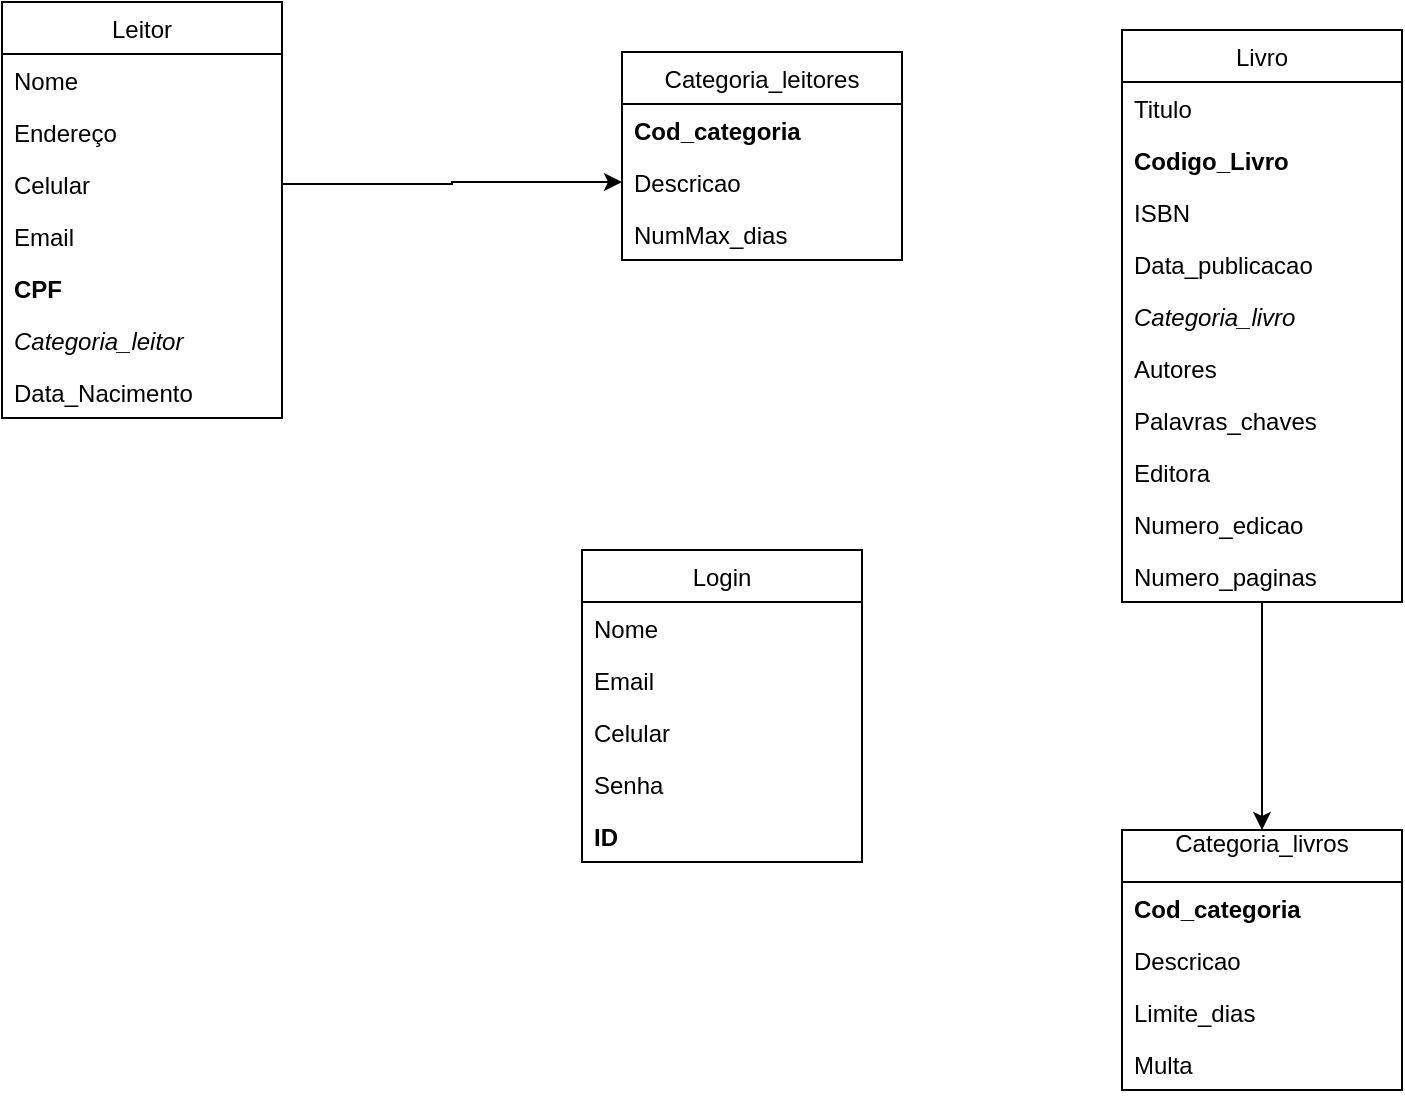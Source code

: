 <mxfile version="12.1.2" type="github" pages="1"><diagram id="YGhprMQPLGnw04Ex7F5G" name="Page-1"><mxGraphModel dx="1099" dy="713" grid="1" gridSize="10" guides="1" tooltips="1" connect="1" arrows="1" fold="1" page="1" pageScale="1" pageWidth="827" pageHeight="1169" math="0" shadow="0"><root><mxCell id="0"/><mxCell id="1" parent="0"/><mxCell id="AR4c0cWXHwiHbT8dw4Q5-1" value="Leitor" style="swimlane;fontStyle=0;childLayout=stackLayout;horizontal=1;startSize=26;fillColor=none;horizontalStack=0;resizeParent=1;resizeParentMax=0;resizeLast=0;collapsible=1;marginBottom=0;" vertex="1" parent="1"><mxGeometry x="20" y="26" width="140" height="208" as="geometry"/></mxCell><mxCell id="AR4c0cWXHwiHbT8dw4Q5-2" value="Nome&#10;" style="text;strokeColor=none;fillColor=none;align=left;verticalAlign=top;spacingLeft=4;spacingRight=4;overflow=hidden;rotatable=0;points=[[0,0.5],[1,0.5]];portConstraint=eastwest;" vertex="1" parent="AR4c0cWXHwiHbT8dw4Q5-1"><mxGeometry y="26" width="140" height="26" as="geometry"/></mxCell><mxCell id="AR4c0cWXHwiHbT8dw4Q5-5" value="Endereço" style="text;strokeColor=none;fillColor=none;align=left;verticalAlign=top;spacingLeft=4;spacingRight=4;overflow=hidden;rotatable=0;points=[[0,0.5],[1,0.5]];portConstraint=eastwest;" vertex="1" parent="AR4c0cWXHwiHbT8dw4Q5-1"><mxGeometry y="52" width="140" height="26" as="geometry"/></mxCell><mxCell id="AR4c0cWXHwiHbT8dw4Q5-8" value="Celular" style="text;strokeColor=none;fillColor=none;align=left;verticalAlign=top;spacingLeft=4;spacingRight=4;overflow=hidden;rotatable=0;points=[[0,0.5],[1,0.5]];portConstraint=eastwest;" vertex="1" parent="AR4c0cWXHwiHbT8dw4Q5-1"><mxGeometry y="78" width="140" height="26" as="geometry"/></mxCell><mxCell id="AR4c0cWXHwiHbT8dw4Q5-6" value="Email" style="text;strokeColor=none;fillColor=none;align=left;verticalAlign=top;spacingLeft=4;spacingRight=4;overflow=hidden;rotatable=0;points=[[0,0.5],[1,0.5]];portConstraint=eastwest;" vertex="1" parent="AR4c0cWXHwiHbT8dw4Q5-1"><mxGeometry y="104" width="140" height="26" as="geometry"/></mxCell><mxCell id="AR4c0cWXHwiHbT8dw4Q5-9" value="CPF" style="text;strokeColor=none;fillColor=none;align=left;verticalAlign=top;spacingLeft=4;spacingRight=4;overflow=hidden;rotatable=0;points=[[0,0.5],[1,0.5]];portConstraint=eastwest;fontStyle=1" vertex="1" parent="AR4c0cWXHwiHbT8dw4Q5-1"><mxGeometry y="130" width="140" height="26" as="geometry"/></mxCell><mxCell id="AR4c0cWXHwiHbT8dw4Q5-12" value="Categoria_leitor" style="text;strokeColor=none;fillColor=none;align=left;verticalAlign=top;spacingLeft=4;spacingRight=4;overflow=hidden;rotatable=0;points=[[0,0.5],[1,0.5]];portConstraint=eastwest;fontStyle=2;movable=1;resizable=1;deletable=1;editable=1;connectable=1;" vertex="1" parent="AR4c0cWXHwiHbT8dw4Q5-1"><mxGeometry y="156" width="140" height="26" as="geometry"/></mxCell><mxCell id="AR4c0cWXHwiHbT8dw4Q5-14" value="Data_Nacimento" style="text;strokeColor=none;fillColor=none;align=left;verticalAlign=top;spacingLeft=4;spacingRight=4;overflow=hidden;rotatable=0;points=[[0,0.5],[1,0.5]];portConstraint=eastwest;" vertex="1" parent="AR4c0cWXHwiHbT8dw4Q5-1"><mxGeometry y="182" width="140" height="26" as="geometry"/></mxCell><mxCell id="AR4c0cWXHwiHbT8dw4Q5-71" value="" style="edgeStyle=orthogonalEdgeStyle;rounded=0;orthogonalLoop=1;jettySize=auto;html=1;entryX=0.5;entryY=0;entryDx=0;entryDy=0;" edge="1" parent="1" source="AR4c0cWXHwiHbT8dw4Q5-15" target="AR4c0cWXHwiHbT8dw4Q5-47"><mxGeometry relative="1" as="geometry"><mxPoint x="650" y="440" as="targetPoint"/></mxGeometry></mxCell><mxCell id="AR4c0cWXHwiHbT8dw4Q5-15" value="Livro" style="swimlane;fontStyle=0;childLayout=stackLayout;horizontal=1;startSize=26;fillColor=none;horizontalStack=0;resizeParent=1;resizeParentMax=0;resizeLast=0;collapsible=1;marginBottom=0;" vertex="1" parent="1"><mxGeometry x="580" y="40" width="140" height="286" as="geometry"/></mxCell><mxCell id="AR4c0cWXHwiHbT8dw4Q5-16" value="Titulo" style="text;strokeColor=none;fillColor=none;align=left;verticalAlign=top;spacingLeft=4;spacingRight=4;overflow=hidden;rotatable=0;points=[[0,0.5],[1,0.5]];portConstraint=eastwest;" vertex="1" parent="AR4c0cWXHwiHbT8dw4Q5-15"><mxGeometry y="26" width="140" height="26" as="geometry"/></mxCell><mxCell id="AR4c0cWXHwiHbT8dw4Q5-17" value="Codigo_Livro" style="text;strokeColor=none;fillColor=none;align=left;verticalAlign=top;spacingLeft=4;spacingRight=4;overflow=hidden;rotatable=0;points=[[0,0.5],[1,0.5]];portConstraint=eastwest;fontStyle=1" vertex="1" parent="AR4c0cWXHwiHbT8dw4Q5-15"><mxGeometry y="52" width="140" height="26" as="geometry"/></mxCell><mxCell id="AR4c0cWXHwiHbT8dw4Q5-18" value="ISBN" style="text;strokeColor=none;fillColor=none;align=left;verticalAlign=top;spacingLeft=4;spacingRight=4;overflow=hidden;rotatable=0;points=[[0,0.5],[1,0.5]];portConstraint=eastwest;fontStyle=0" vertex="1" parent="AR4c0cWXHwiHbT8dw4Q5-15"><mxGeometry y="78" width="140" height="26" as="geometry"/></mxCell><mxCell id="AR4c0cWXHwiHbT8dw4Q5-21" value="Data_publicacao" style="text;strokeColor=none;fillColor=none;align=left;verticalAlign=top;spacingLeft=4;spacingRight=4;overflow=hidden;rotatable=0;points=[[0,0.5],[1,0.5]];portConstraint=eastwest;fontStyle=0;movable=1;resizable=1;deletable=1;editable=1;connectable=1;" vertex="1" parent="AR4c0cWXHwiHbT8dw4Q5-15"><mxGeometry y="104" width="140" height="26" as="geometry"/></mxCell><mxCell id="AR4c0cWXHwiHbT8dw4Q5-19" value="Categoria_livro" style="text;strokeColor=none;fillColor=none;align=left;verticalAlign=top;spacingLeft=4;spacingRight=4;overflow=hidden;rotatable=0;points=[[0,0.5],[1,0.5]];portConstraint=eastwest;fontStyle=2" vertex="1" parent="AR4c0cWXHwiHbT8dw4Q5-15"><mxGeometry y="130" width="140" height="26" as="geometry"/></mxCell><mxCell id="AR4c0cWXHwiHbT8dw4Q5-20" value="Autores" style="text;strokeColor=none;fillColor=none;align=left;verticalAlign=top;spacingLeft=4;spacingRight=4;overflow=hidden;rotatable=0;points=[[0,0.5],[1,0.5]];portConstraint=eastwest;fontStyle=0" vertex="1" parent="AR4c0cWXHwiHbT8dw4Q5-15"><mxGeometry y="156" width="140" height="26" as="geometry"/></mxCell><mxCell id="AR4c0cWXHwiHbT8dw4Q5-22" value="Palavras_chaves" style="text;strokeColor=none;fillColor=none;align=left;verticalAlign=top;spacingLeft=4;spacingRight=4;overflow=hidden;rotatable=0;points=[[0,0.5],[1,0.5]];portConstraint=eastwest;" vertex="1" parent="AR4c0cWXHwiHbT8dw4Q5-15"><mxGeometry y="182" width="140" height="26" as="geometry"/></mxCell><mxCell id="AR4c0cWXHwiHbT8dw4Q5-23" value="Editora" style="text;strokeColor=none;fillColor=none;align=left;verticalAlign=top;spacingLeft=4;spacingRight=4;overflow=hidden;rotatable=0;points=[[0,0.5],[1,0.5]];portConstraint=eastwest;fontStyle=0;movable=1;resizable=1;deletable=1;editable=1;connectable=1;" vertex="1" parent="AR4c0cWXHwiHbT8dw4Q5-15"><mxGeometry y="208" width="140" height="26" as="geometry"/></mxCell><mxCell id="AR4c0cWXHwiHbT8dw4Q5-33" value="Numero_edicao" style="text;strokeColor=none;fillColor=none;align=left;verticalAlign=top;spacingLeft=4;spacingRight=4;overflow=hidden;rotatable=0;points=[[0,0.5],[1,0.5]];portConstraint=eastwest;fontStyle=0;movable=1;resizable=1;deletable=1;editable=1;connectable=1;" vertex="1" parent="AR4c0cWXHwiHbT8dw4Q5-15"><mxGeometry y="234" width="140" height="26" as="geometry"/></mxCell><mxCell id="AR4c0cWXHwiHbT8dw4Q5-34" value="Numero_paginas" style="text;strokeColor=none;fillColor=none;align=left;verticalAlign=top;spacingLeft=4;spacingRight=4;overflow=hidden;rotatable=0;points=[[0,0.5],[1,0.5]];portConstraint=eastwest;fontStyle=0;movable=1;resizable=1;deletable=1;editable=1;connectable=1;" vertex="1" parent="AR4c0cWXHwiHbT8dw4Q5-15"><mxGeometry y="260" width="140" height="26" as="geometry"/></mxCell><mxCell id="AR4c0cWXHwiHbT8dw4Q5-39" value="Categoria_leitores" style="swimlane;fontStyle=0;childLayout=stackLayout;horizontal=1;startSize=26;fillColor=none;horizontalStack=0;resizeParent=1;resizeParentMax=0;resizeLast=0;collapsible=1;marginBottom=0;" vertex="1" parent="1"><mxGeometry x="330" y="51" width="140" height="104" as="geometry"/></mxCell><mxCell id="AR4c0cWXHwiHbT8dw4Q5-40" value="Cod_categoria" style="text;strokeColor=none;fillColor=none;align=left;verticalAlign=top;spacingLeft=4;spacingRight=4;overflow=hidden;rotatable=0;points=[[0,0.5],[1,0.5]];portConstraint=eastwest;fontStyle=1" vertex="1" parent="AR4c0cWXHwiHbT8dw4Q5-39"><mxGeometry y="26" width="140" height="26" as="geometry"/></mxCell><mxCell id="AR4c0cWXHwiHbT8dw4Q5-41" value="Descricao" style="text;strokeColor=none;fillColor=none;align=left;verticalAlign=top;spacingLeft=4;spacingRight=4;overflow=hidden;rotatable=0;points=[[0,0.5],[1,0.5]];portConstraint=eastwest;" vertex="1" parent="AR4c0cWXHwiHbT8dw4Q5-39"><mxGeometry y="52" width="140" height="26" as="geometry"/></mxCell><mxCell id="AR4c0cWXHwiHbT8dw4Q5-42" value="NumMax_dias" style="text;strokeColor=none;fillColor=none;align=left;verticalAlign=top;spacingLeft=4;spacingRight=4;overflow=hidden;rotatable=0;points=[[0,0.5],[1,0.5]];portConstraint=eastwest;" vertex="1" parent="AR4c0cWXHwiHbT8dw4Q5-39"><mxGeometry y="78" width="140" height="26" as="geometry"/></mxCell><mxCell id="AR4c0cWXHwiHbT8dw4Q5-47" value="Categoria_livros&#10;" style="swimlane;fontStyle=0;childLayout=stackLayout;horizontal=1;startSize=26;fillColor=none;horizontalStack=0;resizeParent=1;resizeParentMax=0;resizeLast=0;collapsible=1;marginBottom=0;" vertex="1" parent="1"><mxGeometry x="580" y="440" width="140" height="130" as="geometry"/></mxCell><mxCell id="AR4c0cWXHwiHbT8dw4Q5-48" value="Cod_categoria" style="text;strokeColor=none;fillColor=none;align=left;verticalAlign=top;spacingLeft=4;spacingRight=4;overflow=hidden;rotatable=0;points=[[0,0.5],[1,0.5]];portConstraint=eastwest;fontStyle=1" vertex="1" parent="AR4c0cWXHwiHbT8dw4Q5-47"><mxGeometry y="26" width="140" height="26" as="geometry"/></mxCell><mxCell id="AR4c0cWXHwiHbT8dw4Q5-49" value="Descricao" style="text;strokeColor=none;fillColor=none;align=left;verticalAlign=top;spacingLeft=4;spacingRight=4;overflow=hidden;rotatable=0;points=[[0,0.5],[1,0.5]];portConstraint=eastwest;" vertex="1" parent="AR4c0cWXHwiHbT8dw4Q5-47"><mxGeometry y="52" width="140" height="26" as="geometry"/></mxCell><mxCell id="AR4c0cWXHwiHbT8dw4Q5-50" value="Limite_dias" style="text;strokeColor=none;fillColor=none;align=left;verticalAlign=top;spacingLeft=4;spacingRight=4;overflow=hidden;rotatable=0;points=[[0,0.5],[1,0.5]];portConstraint=eastwest;" vertex="1" parent="AR4c0cWXHwiHbT8dw4Q5-47"><mxGeometry y="78" width="140" height="26" as="geometry"/></mxCell><mxCell id="AR4c0cWXHwiHbT8dw4Q5-51" value="Multa" style="text;strokeColor=none;fillColor=none;align=left;verticalAlign=top;spacingLeft=4;spacingRight=4;overflow=hidden;rotatable=0;points=[[0,0.5],[1,0.5]];portConstraint=eastwest;" vertex="1" parent="AR4c0cWXHwiHbT8dw4Q5-47"><mxGeometry y="104" width="140" height="26" as="geometry"/></mxCell><mxCell id="AR4c0cWXHwiHbT8dw4Q5-58" style="edgeStyle=orthogonalEdgeStyle;rounded=0;orthogonalLoop=1;jettySize=auto;html=1;exitX=1;exitY=0.5;exitDx=0;exitDy=0;" edge="1" parent="1" source="AR4c0cWXHwiHbT8dw4Q5-8" target="AR4c0cWXHwiHbT8dw4Q5-41"><mxGeometry relative="1" as="geometry"/></mxCell><mxCell id="AR4c0cWXHwiHbT8dw4Q5-82" value="Login" style="swimlane;fontStyle=0;childLayout=stackLayout;horizontal=1;startSize=26;fillColor=none;horizontalStack=0;resizeParent=1;resizeParentMax=0;resizeLast=0;collapsible=1;marginBottom=0;" vertex="1" parent="1"><mxGeometry x="310" y="300" width="140" height="156" as="geometry"/></mxCell><mxCell id="AR4c0cWXHwiHbT8dw4Q5-83" value="Nome&#10;" style="text;strokeColor=none;fillColor=none;align=left;verticalAlign=top;spacingLeft=4;spacingRight=4;overflow=hidden;rotatable=0;points=[[0,0.5],[1,0.5]];portConstraint=eastwest;" vertex="1" parent="AR4c0cWXHwiHbT8dw4Q5-82"><mxGeometry y="26" width="140" height="26" as="geometry"/></mxCell><mxCell id="AR4c0cWXHwiHbT8dw4Q5-84" value="Email" style="text;strokeColor=none;fillColor=none;align=left;verticalAlign=top;spacingLeft=4;spacingRight=4;overflow=hidden;rotatable=0;points=[[0,0.5],[1,0.5]];portConstraint=eastwest;" vertex="1" parent="AR4c0cWXHwiHbT8dw4Q5-82"><mxGeometry y="52" width="140" height="26" as="geometry"/></mxCell><mxCell id="AR4c0cWXHwiHbT8dw4Q5-85" value="Celular" style="text;strokeColor=none;fillColor=none;align=left;verticalAlign=top;spacingLeft=4;spacingRight=4;overflow=hidden;rotatable=0;points=[[0,0.5],[1,0.5]];portConstraint=eastwest;" vertex="1" parent="AR4c0cWXHwiHbT8dw4Q5-82"><mxGeometry y="78" width="140" height="26" as="geometry"/></mxCell><mxCell id="AR4c0cWXHwiHbT8dw4Q5-86" value="Senha" style="text;strokeColor=none;fillColor=none;align=left;verticalAlign=top;spacingLeft=4;spacingRight=4;overflow=hidden;rotatable=0;points=[[0,0.5],[1,0.5]];portConstraint=eastwest;" vertex="1" parent="AR4c0cWXHwiHbT8dw4Q5-82"><mxGeometry y="104" width="140" height="26" as="geometry"/></mxCell><mxCell id="AR4c0cWXHwiHbT8dw4Q5-90" value="ID" style="text;strokeColor=none;fillColor=none;align=left;verticalAlign=top;spacingLeft=4;spacingRight=4;overflow=hidden;rotatable=0;points=[[0,0.5],[1,0.5]];portConstraint=eastwest;fontStyle=1" vertex="1" parent="AR4c0cWXHwiHbT8dw4Q5-82"><mxGeometry y="130" width="140" height="26" as="geometry"/></mxCell></root></mxGraphModel></diagram></mxfile>